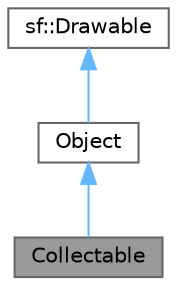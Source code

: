 digraph "Collectable"
{
 // LATEX_PDF_SIZE
  bgcolor="transparent";
  edge [fontname=Helvetica,fontsize=10,labelfontname=Helvetica,labelfontsize=10];
  node [fontname=Helvetica,fontsize=10,shape=box,height=0.2,width=0.4];
  Node1 [id="Node000001",label="Collectable",height=0.2,width=0.4,color="gray40", fillcolor="grey60", style="filled", fontcolor="black",tooltip=" "];
  Node2 -> Node1 [id="edge3_Node000001_Node000002",dir="back",color="steelblue1",style="solid",tooltip=" "];
  Node2 [id="Node000002",label="Object",height=0.2,width=0.4,color="gray40", fillcolor="white", style="filled",URL="$class_object.html",tooltip="The base class for everything that moves. Making this allows us to use polymorphism to handle and run..."];
  Node3 -> Node2 [id="edge4_Node000002_Node000003",dir="back",color="steelblue1",style="solid",tooltip=" "];
  Node3 [id="Node000003",label="sf::Drawable",height=0.2,width=0.4,color="gray40", fillcolor="white", style="filled",tooltip=" "];
}
